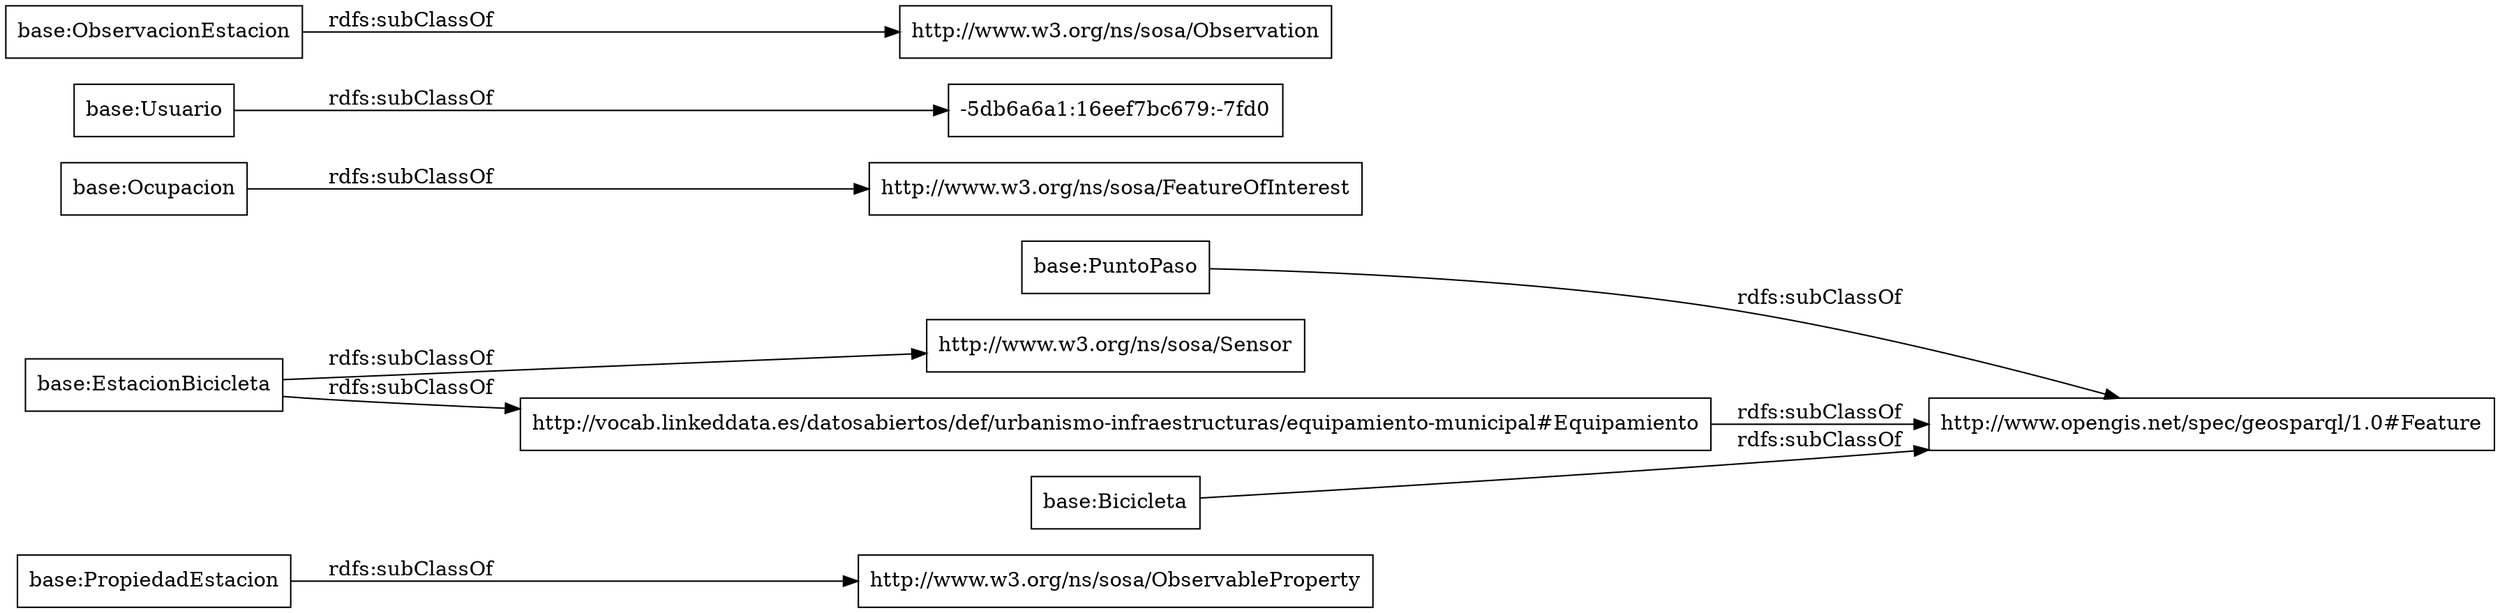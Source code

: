 digraph ar2dtool_diagram { 
rankdir=LR;
size="1000"
node [shape = rectangle, color="black"]; "base:PropiedadEstacion" "base:PuntoPaso" "http://www.w3.org/ns/sosa/ObservableProperty" "http://www.w3.org/ns/sosa/FeatureOfInterest" "base:Usuario" "base:Ocupacion" "-5db6a6a1:16eef7bc679:-7fd0" "http://www.w3.org/ns/sosa/Observation" "http://www.w3.org/ns/sosa/Sensor" "http://vocab.linkeddata.es/datosabiertos/def/urbanismo-infraestructuras/equipamiento-municipal#Equipamiento" "base:EstacionBicicleta" "base:ObservacionEstacion" "base:Bicicleta" "http://www.opengis.net/spec/geosparql/1.0#Feature" ; /*classes style*/
	"http://vocab.linkeddata.es/datosabiertos/def/urbanismo-infraestructuras/equipamiento-municipal#Equipamiento" -> "http://www.opengis.net/spec/geosparql/1.0#Feature" [ label = "rdfs:subClassOf" ];
	"base:EstacionBicicleta" -> "http://vocab.linkeddata.es/datosabiertos/def/urbanismo-infraestructuras/equipamiento-municipal#Equipamiento" [ label = "rdfs:subClassOf" ];
	"base:EstacionBicicleta" -> "http://www.w3.org/ns/sosa/Sensor" [ label = "rdfs:subClassOf" ];
	"base:Usuario" -> "-5db6a6a1:16eef7bc679:-7fd0" [ label = "rdfs:subClassOf" ];
	"base:Bicicleta" -> "http://www.opengis.net/spec/geosparql/1.0#Feature" [ label = "rdfs:subClassOf" ];
	"base:PuntoPaso" -> "http://www.opengis.net/spec/geosparql/1.0#Feature" [ label = "rdfs:subClassOf" ];
	"base:Ocupacion" -> "http://www.w3.org/ns/sosa/FeatureOfInterest" [ label = "rdfs:subClassOf" ];
	"base:PropiedadEstacion" -> "http://www.w3.org/ns/sosa/ObservableProperty" [ label = "rdfs:subClassOf" ];
	"base:ObservacionEstacion" -> "http://www.w3.org/ns/sosa/Observation" [ label = "rdfs:subClassOf" ];

}
